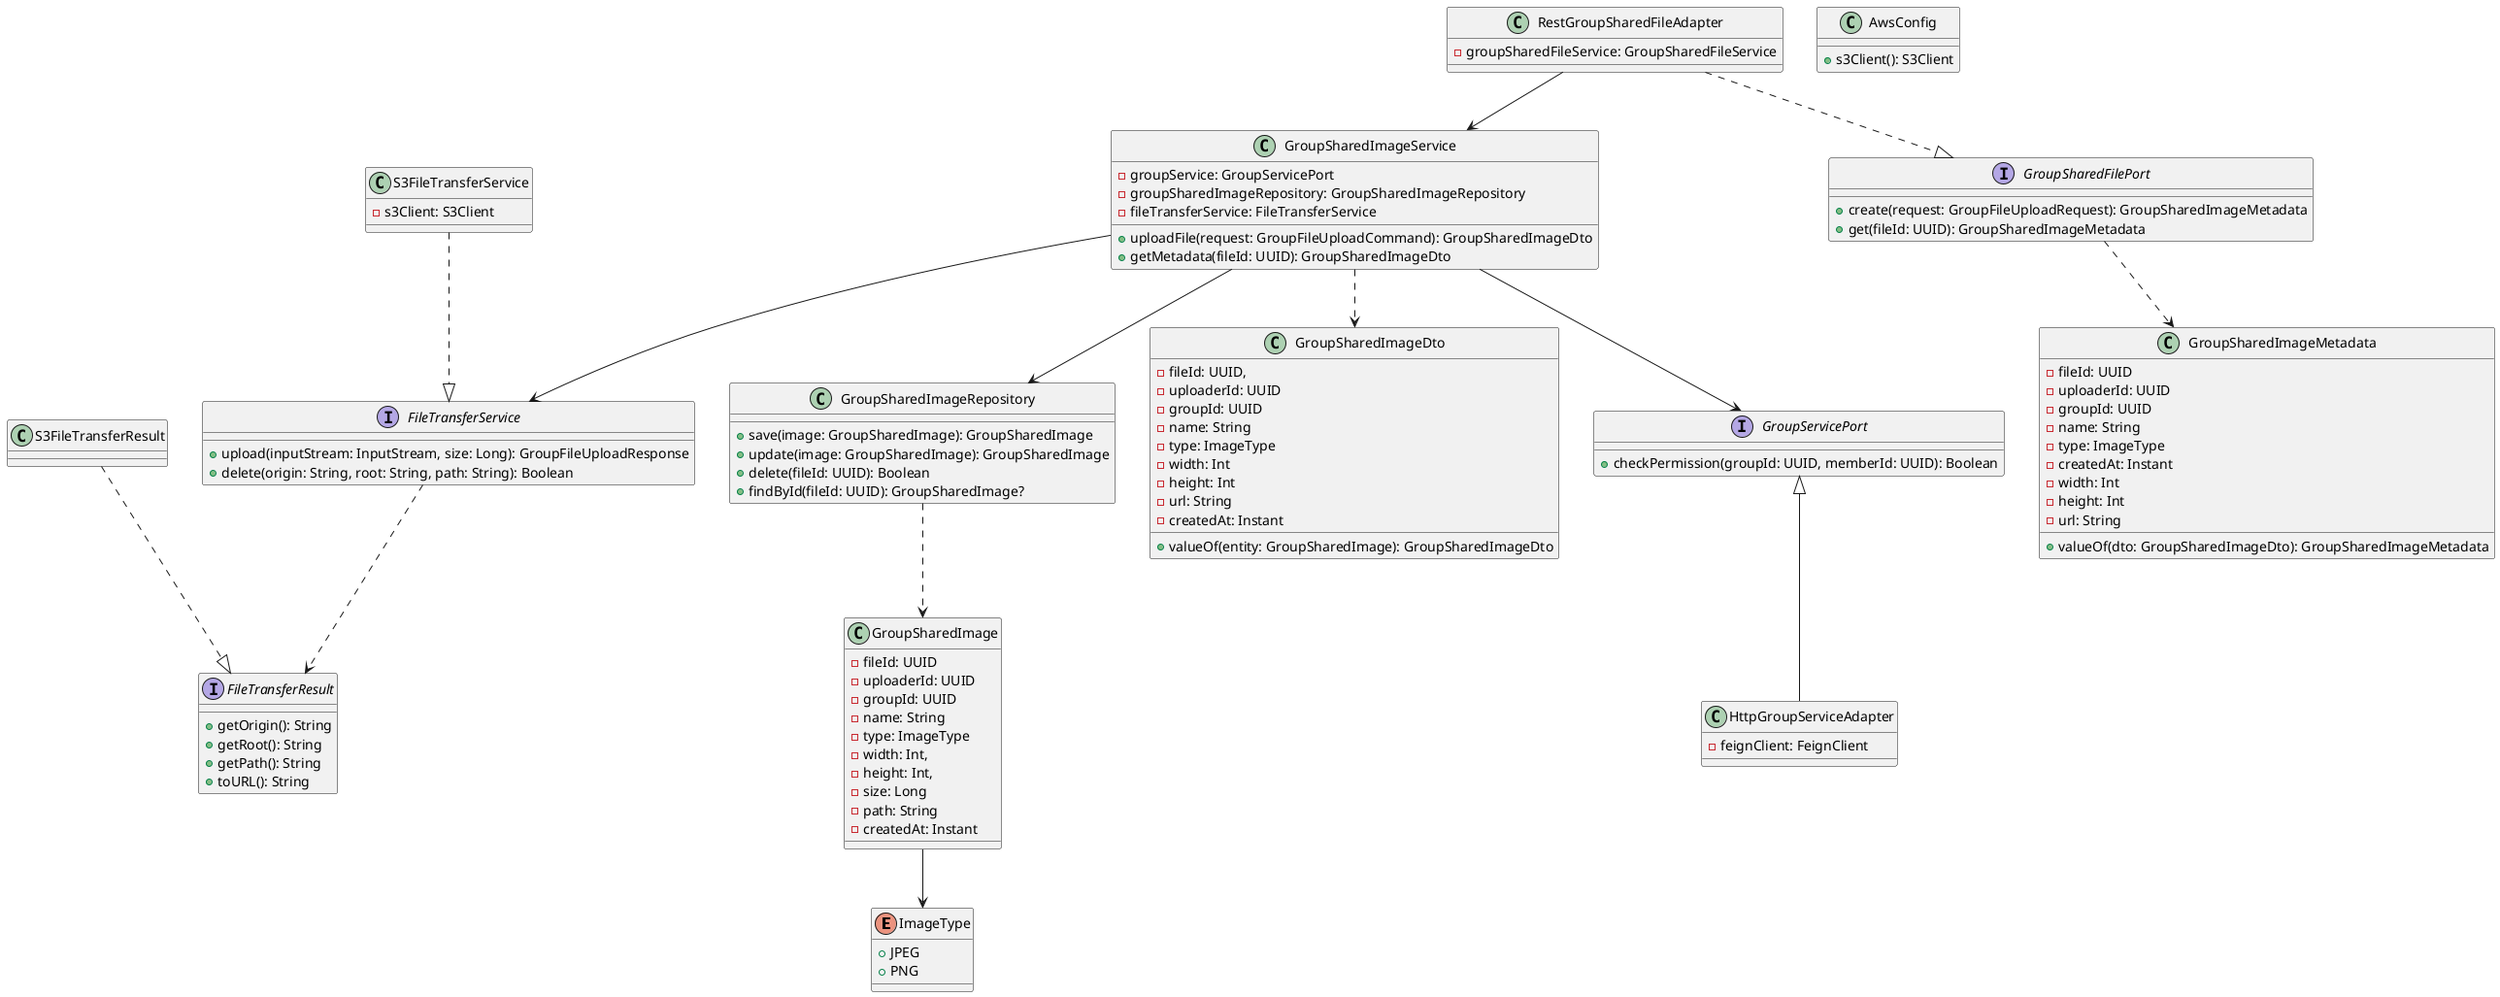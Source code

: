 @startuml
'https://plantuml.com/class-diagram

enum ImageType{
    + JPEG
    + PNG
}

class GroupSharedImage {
    - fileId: UUID
    - uploaderId: UUID
    - groupId: UUID
    - name: String
    - type: ImageType
    - width: Int,
    - height: Int,
    - size: Long
    - path: String
    - createdAt: Instant
}

class GroupSharedImageDto {
    - fileId: UUID,
    - uploaderId: UUID
    - groupId: UUID
    - name: String
    - type: ImageType
    - width: Int
    - height: Int
    - url: String
    - createdAt: Instant
    + valueOf(entity: GroupSharedImage): GroupSharedImageDto
}

interface GroupSharedFilePort {
    + create(request: GroupFileUploadRequest): GroupSharedImageMetadata
    + get(fileId: UUID): GroupSharedImageMetadata
}

class RestGroupSharedFileAdapter {
    - groupSharedFileService: GroupSharedFileService
}

class GroupSharedImageService {
    - groupService: GroupServicePort
    - groupSharedImageRepository: GroupSharedImageRepository
    - fileTransferService: FileTransferService
    + uploadFile(request: GroupFileUploadCommand): GroupSharedImageDto
    + getMetadata(fileId: UUID): GroupSharedImageDto
}

interface GroupServicePort {
    + checkPermission(groupId: UUID, memberId: UUID): Boolean
}

class HttpGroupServiceAdapter {
    - feignClient: FeignClient
}

class GroupSharedImageRepository {
    + save(image: GroupSharedImage): GroupSharedImage
    + update(image: GroupSharedImage): GroupSharedImage
    + delete(fileId: UUID): Boolean
    + findById(fileId: UUID): GroupSharedImage?
}

interface FileTransferService {
    + upload(inputStream: InputStream, size: Long): GroupFileUploadResponse
    + delete(origin: String, root: String, path: String): Boolean
}

class S3FileTransferService {
    - s3Client: S3Client
}

interface FileTransferResult {
    + getOrigin(): String
    + getRoot(): String
    + getPath(): String
    + toURL(): String
}

class S3FileTransferResult {
}

class AwsConfig {
    + s3Client(): S3Client
}

class GroupSharedImageMetadata {
    - fileId: UUID
    - uploaderId: UUID
    - groupId: UUID
    - name: String
    - type: ImageType
    - createdAt: Instant
    - width: Int
    - height: Int
    - url: String

    + valueOf(dto: GroupSharedImageDto): GroupSharedImageMetadata
}

S3FileTransferService ..|> FileTransferService
GroupSharedImage --> ImageType
FileTransferService -.> FileTransferResult
S3FileTransferResult ..|> FileTransferResult

RestGroupSharedFileAdapter -.|> GroupSharedFilePort
RestGroupSharedFileAdapter --> GroupSharedImageService
GroupSharedImageService --> GroupServicePort
GroupServicePort <|-- HttpGroupServiceAdapter
GroupSharedImageService --> GroupSharedImageRepository
GroupSharedImageService --> FileTransferService
GroupSharedImageRepository -.> GroupSharedImage
GroupSharedImageService ..> GroupSharedImageDto
GroupSharedFilePort ..> GroupSharedImageMetadata

@enduml